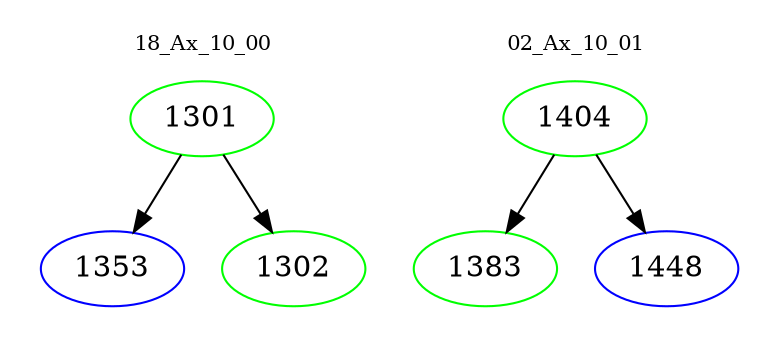 digraph{
subgraph cluster_0 {
color = white
label = "18_Ax_10_00";
fontsize=10;
T0_1301 [label="1301", color="green"]
T0_1301 -> T0_1353 [color="black"]
T0_1353 [label="1353", color="blue"]
T0_1301 -> T0_1302 [color="black"]
T0_1302 [label="1302", color="green"]
}
subgraph cluster_1 {
color = white
label = "02_Ax_10_01";
fontsize=10;
T1_1404 [label="1404", color="green"]
T1_1404 -> T1_1383 [color="black"]
T1_1383 [label="1383", color="green"]
T1_1404 -> T1_1448 [color="black"]
T1_1448 [label="1448", color="blue"]
}
}
